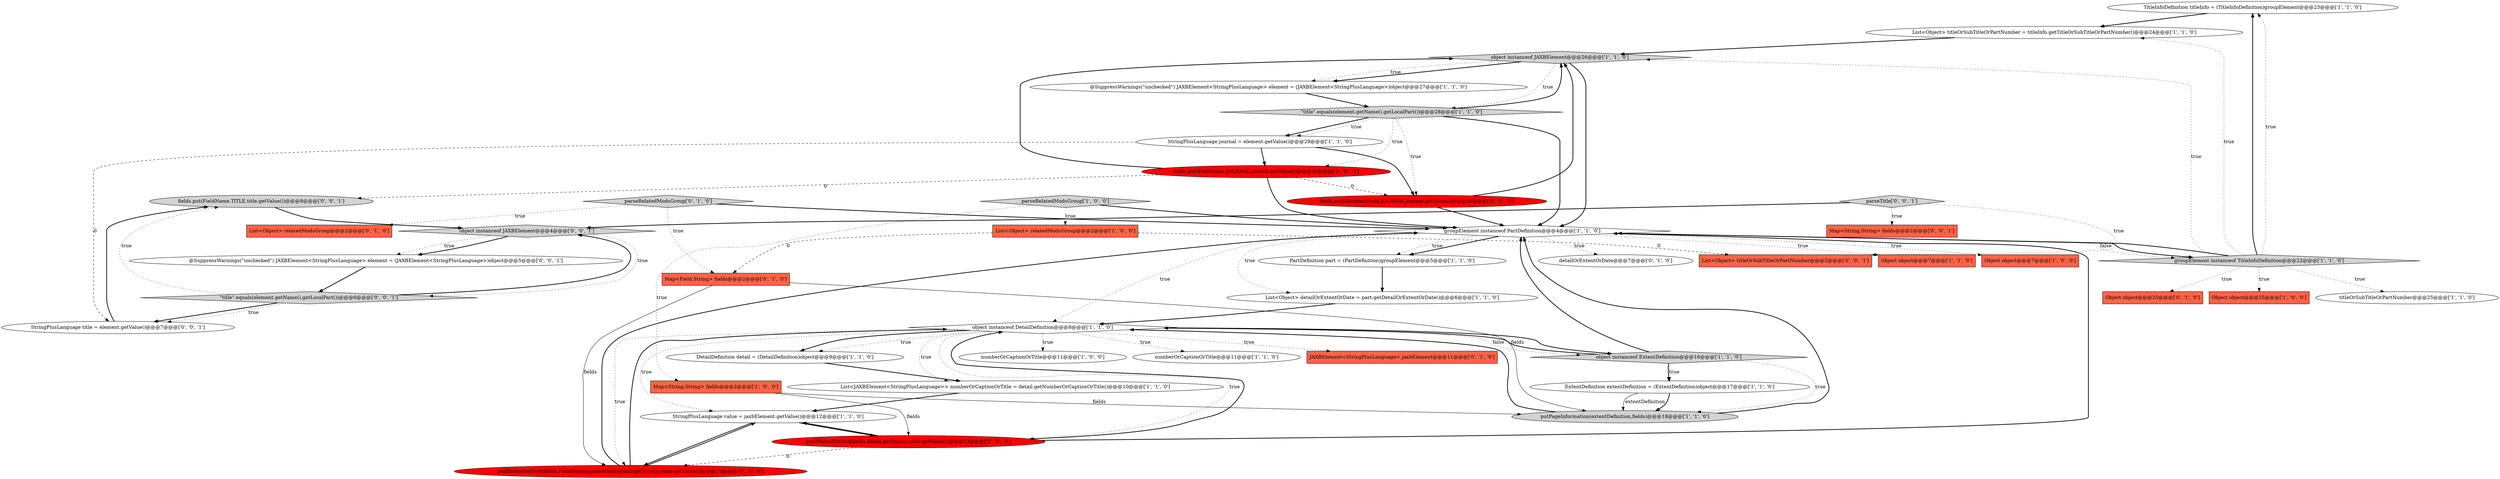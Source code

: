 digraph {
4 [style = filled, label = "TitleInfoDefinition titleInfo = (TitleInfoDefinition)groupElement@@@23@@@['1', '1', '0']", fillcolor = white, shape = ellipse image = "AAA0AAABBB1BBB"];
32 [style = filled, label = "parseRelatedModsGroup['0', '1', '0']", fillcolor = lightgray, shape = diamond image = "AAA0AAABBB2BBB"];
29 [style = filled, label = "Object object@@@25@@@['0', '1', '0']", fillcolor = tomato, shape = box image = "AAA0AAABBB2BBB"];
20 [style = filled, label = "StringPlusLanguage value = jaxbElement.getValue()@@@12@@@['1', '1', '0']", fillcolor = white, shape = ellipse image = "AAA0AAABBB1BBB"];
12 [style = filled, label = "List<JAXBElement<StringPlusLanguage>> numberOrCaptionOrTitle = detail.getNumberOrCaptionOrTitle()@@@10@@@['1', '1', '0']", fillcolor = white, shape = ellipse image = "AAA0AAABBB1BBB"];
24 [style = filled, label = "@SuppressWarnings(\"unchecked\") JAXBElement<StringPlusLanguage> element = (JAXBElement<StringPlusLanguage>)object@@@27@@@['1', '1', '0']", fillcolor = white, shape = ellipse image = "AAA0AAABBB1BBB"];
1 [style = filled, label = "object instanceof ExtentDefinition@@@16@@@['1', '1', '0']", fillcolor = lightgray, shape = diamond image = "AAA0AAABBB1BBB"];
5 [style = filled, label = "parseRelatedModsGroup['1', '0', '0']", fillcolor = lightgray, shape = diamond image = "AAA0AAABBB1BBB"];
26 [style = filled, label = "fields.put(FieldName.JOURNAL,journal.getValue())@@@30@@@['1', '0', '0']", fillcolor = red, shape = ellipse image = "AAA1AAABBB1BBB"];
2 [style = filled, label = "Object object@@@25@@@['1', '0', '0']", fillcolor = tomato, shape = box image = "AAA0AAABBB1BBB"];
8 [style = filled, label = "groupElement instanceof PartDefinition@@@4@@@['1', '1', '0']", fillcolor = white, shape = diamond image = "AAA0AAABBB1BBB"];
13 [style = filled, label = "numberOrCaptionOrTitle@@@11@@@['1', '0', '0']", fillcolor = white, shape = ellipse image = "AAA0AAABBB1BBB"];
39 [style = filled, label = "List<Object> titleOrSubTitleOrPartNumber@@@2@@@['0', '0', '1']", fillcolor = tomato, shape = box image = "AAA0AAABBB3BBB"];
41 [style = filled, label = "object instanceof JAXBElement@@@4@@@['0', '0', '1']", fillcolor = lightgray, shape = diamond image = "AAA0AAABBB3BBB"];
38 [style = filled, label = "Map<String,String> fields@@@2@@@['0', '0', '1']", fillcolor = tomato, shape = box image = "AAA0AAABBB3BBB"];
28 [style = filled, label = "detailOrExtentOrDate@@@7@@@['0', '1', '0']", fillcolor = white, shape = ellipse image = "AAA0AAABBB2BBB"];
33 [style = filled, label = "List<Object> relatedModsGroup@@@2@@@['0', '1', '0']", fillcolor = tomato, shape = box image = "AAA0AAABBB2BBB"];
31 [style = filled, label = "putIfValueNotNull(fields,FieldFactory.parseField(detail.getType()),value.getValue())@@@13@@@['0', '1', '0']", fillcolor = red, shape = ellipse image = "AAA1AAABBB2BBB"];
35 [style = filled, label = "Map<Field,String> fields@@@2@@@['0', '1', '0']", fillcolor = tomato, shape = box image = "AAA1AAABBB2BBB"];
19 [style = filled, label = "numberOrCaptionOrTitle@@@11@@@['1', '1', '0']", fillcolor = white, shape = ellipse image = "AAA0AAABBB1BBB"];
9 [style = filled, label = "titleOrSubTitleOrPartNumber@@@25@@@['1', '1', '0']", fillcolor = white, shape = ellipse image = "AAA0AAABBB1BBB"];
22 [style = filled, label = "object instanceof DetailDefinition@@@8@@@['1', '1', '0']", fillcolor = white, shape = diamond image = "AAA0AAABBB1BBB"];
6 [style = filled, label = "putPageInformation(extentDefinition,fields)@@@18@@@['1', '1', '0']", fillcolor = lightgray, shape = ellipse image = "AAA0AAABBB1BBB"];
40 [style = filled, label = "@SuppressWarnings(\"unchecked\") JAXBElement<StringPlusLanguage> element = (JAXBElement<StringPlusLanguage>)object@@@5@@@['0', '0', '1']", fillcolor = white, shape = ellipse image = "AAA0AAABBB3BBB"];
15 [style = filled, label = "PartDefinition part = (PartDefinition)groupElement@@@5@@@['1', '1', '0']", fillcolor = white, shape = ellipse image = "AAA0AAABBB1BBB"];
34 [style = filled, label = "fields.put(StandardField.JOURNAL,journal.getValue())@@@30@@@['0', '1', '0']", fillcolor = red, shape = ellipse image = "AAA1AAABBB2BBB"];
37 [style = filled, label = "StringPlusLanguage title = element.getValue()@@@7@@@['0', '0', '1']", fillcolor = white, shape = ellipse image = "AAA0AAABBB3BBB"];
27 [style = filled, label = "\"title\".equals(element.getName().getLocalPart())@@@28@@@['1', '1', '0']", fillcolor = lightgray, shape = diamond image = "AAA0AAABBB1BBB"];
17 [style = filled, label = "List<Object> titleOrSubTitleOrPartNumber = titleInfo.getTitleOrSubTitleOrPartNumber()@@@24@@@['1', '1', '0']", fillcolor = white, shape = ellipse image = "AAA0AAABBB1BBB"];
30 [style = filled, label = "JAXBElement<StringPlusLanguage> jaxbElement@@@11@@@['0', '1', '0']", fillcolor = tomato, shape = box image = "AAA0AAABBB2BBB"];
11 [style = filled, label = "ExtentDefinition extentDefinition = (ExtentDefinition)object@@@17@@@['1', '1', '0']", fillcolor = white, shape = ellipse image = "AAA0AAABBB1BBB"];
36 [style = filled, label = "parseTitle['0', '0', '1']", fillcolor = lightgray, shape = diamond image = "AAA0AAABBB3BBB"];
42 [style = filled, label = "\"title\".equals(element.getName().getLocalPart())@@@6@@@['0', '0', '1']", fillcolor = lightgray, shape = diamond image = "AAA0AAABBB3BBB"];
3 [style = filled, label = "object instanceof JAXBElement@@@26@@@['1', '1', '0']", fillcolor = lightgray, shape = diamond image = "AAA0AAABBB1BBB"];
7 [style = filled, label = "List<Object> relatedModsGroup@@@2@@@['1', '0', '0']", fillcolor = tomato, shape = box image = "AAA1AAABBB1BBB"];
25 [style = filled, label = "StringPlusLanguage journal = element.getValue()@@@29@@@['1', '1', '0']", fillcolor = white, shape = ellipse image = "AAA0AAABBB1BBB"];
18 [style = filled, label = "DetailDefinition detail = (DetailDefinition)object@@@9@@@['1', '1', '0']", fillcolor = white, shape = ellipse image = "AAA0AAABBB1BBB"];
23 [style = filled, label = "Object object@@@7@@@['1', '1', '0']", fillcolor = tomato, shape = box image = "AAA0AAABBB1BBB"];
43 [style = filled, label = "fields.put(FieldName.TITLE,title.getValue())@@@8@@@['0', '0', '1']", fillcolor = lightgray, shape = ellipse image = "AAA0AAABBB3BBB"];
10 [style = filled, label = "Object object@@@7@@@['1', '0', '0']", fillcolor = tomato, shape = box image = "AAA0AAABBB1BBB"];
21 [style = filled, label = "groupElement instanceof TitleInfoDefinition@@@22@@@['1', '1', '0']", fillcolor = lightgray, shape = diamond image = "AAA0AAABBB1BBB"];
16 [style = filled, label = "putIfValueNotNull(fields,detail.getType(),value.getValue())@@@13@@@['1', '0', '0']", fillcolor = red, shape = ellipse image = "AAA1AAABBB1BBB"];
14 [style = filled, label = "List<Object> detailOrExtentOrDate = part.getDetailOrExtentOrDate()@@@6@@@['1', '1', '0']", fillcolor = white, shape = ellipse image = "AAA0AAABBB1BBB"];
0 [style = filled, label = "Map<String,String> fields@@@2@@@['1', '0', '0']", fillcolor = tomato, shape = box image = "AAA0AAABBB1BBB"];
8->28 [style = dotted, label="true"];
42->41 [style = bold, label=""];
22->31 [style = dotted, label="true"];
25->34 [style = bold, label=""];
16->31 [style = dashed, label="0"];
3->24 [style = bold, label=""];
6->22 [style = bold, label=""];
21->8 [style = bold, label=""];
36->38 [style = dotted, label="true"];
26->43 [style = dashed, label="0"];
3->27 [style = dotted, label="true"];
37->43 [style = bold, label=""];
41->40 [style = dotted, label="true"];
20->16 [style = bold, label=""];
36->39 [style = dotted, label="true"];
22->16 [style = dotted, label="true"];
7->35 [style = dashed, label="0"];
8->22 [style = dotted, label="true"];
1->6 [style = dotted, label="true"];
8->21 [style = dotted, label="false"];
41->42 [style = dotted, label="true"];
25->37 [style = dashed, label="0"];
31->20 [style = bold, label=""];
11->6 [style = solid, label="extentDefinition"];
24->27 [style = bold, label=""];
27->25 [style = bold, label=""];
22->19 [style = dotted, label="true"];
32->35 [style = dotted, label="true"];
27->25 [style = dotted, label="true"];
36->41 [style = bold, label=""];
21->29 [style = dotted, label="true"];
14->22 [style = bold, label=""];
18->12 [style = bold, label=""];
8->23 [style = dotted, label="true"];
21->17 [style = dotted, label="true"];
20->31 [style = bold, label=""];
34->8 [style = bold, label=""];
1->11 [style = bold, label=""];
22->18 [style = bold, label=""];
22->20 [style = dotted, label="true"];
21->9 [style = dotted, label="true"];
5->7 [style = dotted, label="true"];
42->43 [style = dotted, label="true"];
8->14 [style = dotted, label="true"];
22->13 [style = dotted, label="true"];
25->26 [style = bold, label=""];
22->1 [style = dotted, label="false"];
35->6 [style = solid, label="fields"];
7->39 [style = dashed, label="0"];
16->20 [style = bold, label=""];
27->8 [style = bold, label=""];
21->4 [style = bold, label=""];
42->37 [style = bold, label=""];
1->8 [style = bold, label=""];
22->18 [style = dotted, label="true"];
8->15 [style = bold, label=""];
4->17 [style = bold, label=""];
15->14 [style = bold, label=""];
16->8 [style = bold, label=""];
26->3 [style = bold, label=""];
12->20 [style = bold, label=""];
8->15 [style = dotted, label="true"];
21->2 [style = dotted, label="true"];
26->8 [style = bold, label=""];
5->0 [style = dotted, label="true"];
32->33 [style = dotted, label="true"];
3->24 [style = dotted, label="true"];
32->8 [style = bold, label=""];
41->40 [style = bold, label=""];
3->8 [style = bold, label=""];
21->3 [style = dotted, label="true"];
17->3 [style = bold, label=""];
43->41 [style = bold, label=""];
22->1 [style = bold, label=""];
26->34 [style = dashed, label="0"];
31->8 [style = bold, label=""];
5->8 [style = bold, label=""];
31->22 [style = bold, label=""];
27->34 [style = dotted, label="true"];
27->26 [style = dotted, label="true"];
1->11 [style = dotted, label="true"];
11->6 [style = bold, label=""];
27->3 [style = bold, label=""];
0->6 [style = solid, label="fields"];
8->10 [style = dotted, label="true"];
16->22 [style = bold, label=""];
21->4 [style = dotted, label="true"];
22->12 [style = dotted, label="true"];
1->22 [style = bold, label=""];
34->3 [style = bold, label=""];
6->8 [style = bold, label=""];
35->31 [style = solid, label="fields"];
8->21 [style = bold, label=""];
22->30 [style = dotted, label="true"];
40->42 [style = bold, label=""];
0->16 [style = solid, label="fields"];
42->37 [style = dotted, label="true"];
}
